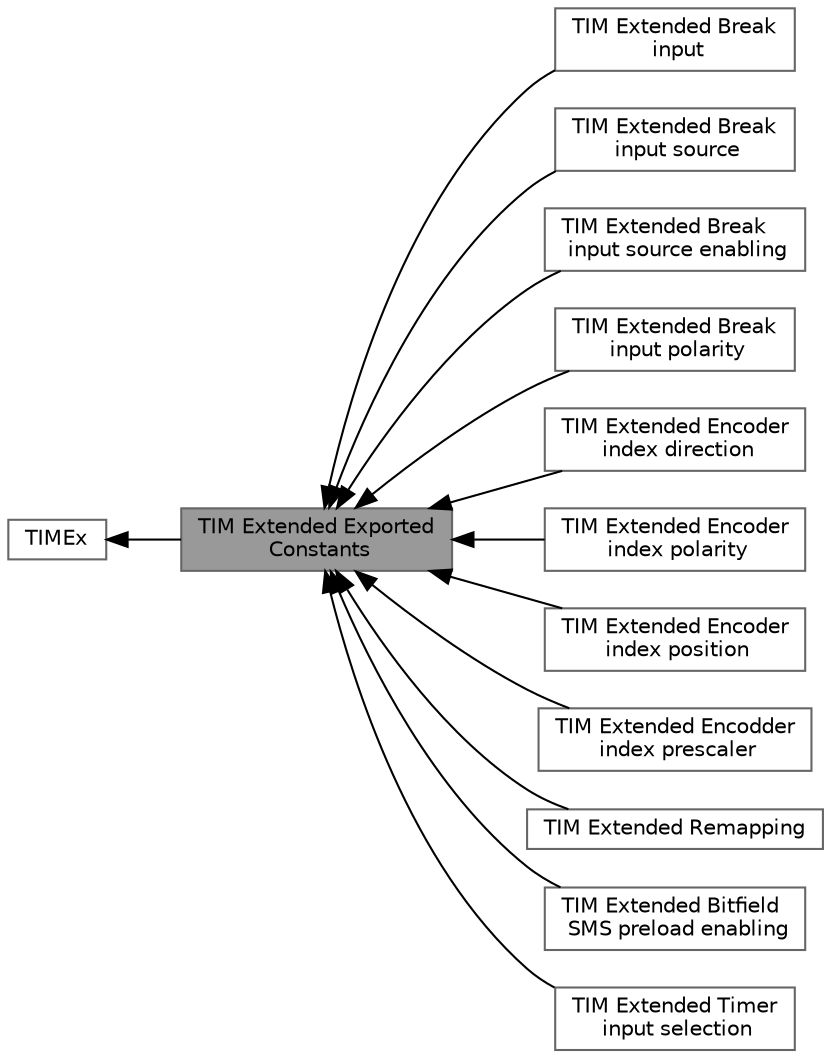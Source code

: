 digraph "TIM Extended Exported Constants"
{
 // LATEX_PDF_SIZE
  bgcolor="transparent";
  edge [fontname=Helvetica,fontsize=10,labelfontname=Helvetica,labelfontsize=10];
  node [fontname=Helvetica,fontsize=10,shape=box,height=0.2,width=0.4];
  rankdir=LR;
  Node2 [label="TIMEx",height=0.2,width=0.4,color="grey40", fillcolor="white", style="filled",URL="$group___t_i_m_ex.html",tooltip="TIM Extended HAL module driver."];
  Node4 [label="TIM Extended Break\l input",height=0.2,width=0.4,color="grey40", fillcolor="white", style="filled",URL="$group___t_i_m_ex___break___input.html",tooltip=" "];
  Node5 [label="TIM Extended Break\l input source",height=0.2,width=0.4,color="grey40", fillcolor="white", style="filled",URL="$group___t_i_m_ex___break___input___source.html",tooltip=" "];
  Node6 [label="TIM Extended Break\l input source enabling",height=0.2,width=0.4,color="grey40", fillcolor="white", style="filled",URL="$group___t_i_m_ex___break___input___source___enable.html",tooltip=" "];
  Node7 [label="TIM Extended Break\l input polarity",height=0.2,width=0.4,color="grey40", fillcolor="white", style="filled",URL="$group___t_i_m_ex___break___input___source___polarity.html",tooltip=" "];
  Node11 [label="TIM Extended Encoder\l index direction",height=0.2,width=0.4,color="grey40", fillcolor="white", style="filled",URL="$group___t_i_m_ex___encoder___index___direction.html",tooltip=" "];
  Node12 [label="TIM Extended Encoder\l index polarity",height=0.2,width=0.4,color="grey40", fillcolor="white", style="filled",URL="$group___t_i_m_ex___encoder___index___polarity.html",tooltip=" "];
  Node10 [label="TIM Extended Encoder\l index position",height=0.2,width=0.4,color="grey40", fillcolor="white", style="filled",URL="$group___t_i_m_ex___encoder___index___position.html",tooltip=" "];
  Node13 [label="TIM Extended Encodder\l index prescaler",height=0.2,width=0.4,color="grey40", fillcolor="white", style="filled",URL="$group___t_i_m_ex___encoder___index___prescaler.html",tooltip=" "];
  Node1 [label="TIM Extended Exported\l Constants",height=0.2,width=0.4,color="gray40", fillcolor="grey60", style="filled", fontcolor="black",tooltip=" "];
  Node3 [label="TIM Extended Remapping",height=0.2,width=0.4,color="grey40", fillcolor="white", style="filled",URL="$group___t_i_m_ex___remap.html",tooltip=" "];
  Node9 [label="TIM Extended Bitfield\l SMS preload enabling",height=0.2,width=0.4,color="grey40", fillcolor="white", style="filled",URL="$group___t_i_m_ex___s_m_s___preload___enable.html",tooltip=" "];
  Node8 [label="TIM Extended Timer\l input selection",height=0.2,width=0.4,color="grey40", fillcolor="white", style="filled",URL="$group___t_i_m_ex___timer___input___selection.html",tooltip=" "];
  Node2->Node1 [shape=plaintext, dir="back", style="solid"];
  Node1->Node3 [shape=plaintext, dir="back", style="solid"];
  Node1->Node4 [shape=plaintext, dir="back", style="solid"];
  Node1->Node5 [shape=plaintext, dir="back", style="solid"];
  Node1->Node6 [shape=plaintext, dir="back", style="solid"];
  Node1->Node7 [shape=plaintext, dir="back", style="solid"];
  Node1->Node8 [shape=plaintext, dir="back", style="solid"];
  Node1->Node9 [shape=plaintext, dir="back", style="solid"];
  Node1->Node10 [shape=plaintext, dir="back", style="solid"];
  Node1->Node11 [shape=plaintext, dir="back", style="solid"];
  Node1->Node12 [shape=plaintext, dir="back", style="solid"];
  Node1->Node13 [shape=plaintext, dir="back", style="solid"];
}
